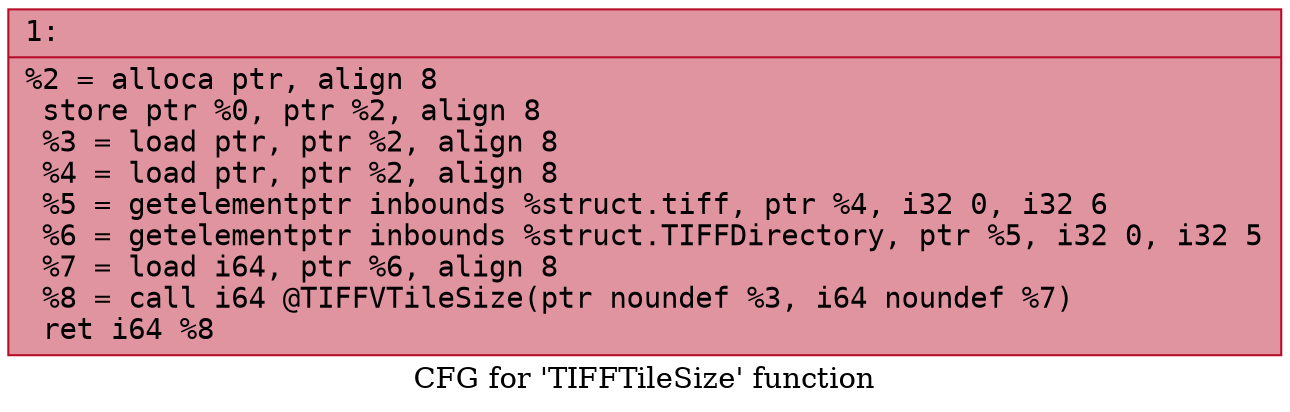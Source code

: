 digraph "CFG for 'TIFFTileSize' function" {
	label="CFG for 'TIFFTileSize' function";

	Node0x600002efb200 [shape=record,color="#b70d28ff", style=filled, fillcolor="#b70d2870" fontname="Courier",label="{1:\l|  %2 = alloca ptr, align 8\l  store ptr %0, ptr %2, align 8\l  %3 = load ptr, ptr %2, align 8\l  %4 = load ptr, ptr %2, align 8\l  %5 = getelementptr inbounds %struct.tiff, ptr %4, i32 0, i32 6\l  %6 = getelementptr inbounds %struct.TIFFDirectory, ptr %5, i32 0, i32 5\l  %7 = load i64, ptr %6, align 8\l  %8 = call i64 @TIFFVTileSize(ptr noundef %3, i64 noundef %7)\l  ret i64 %8\l}"];
}
